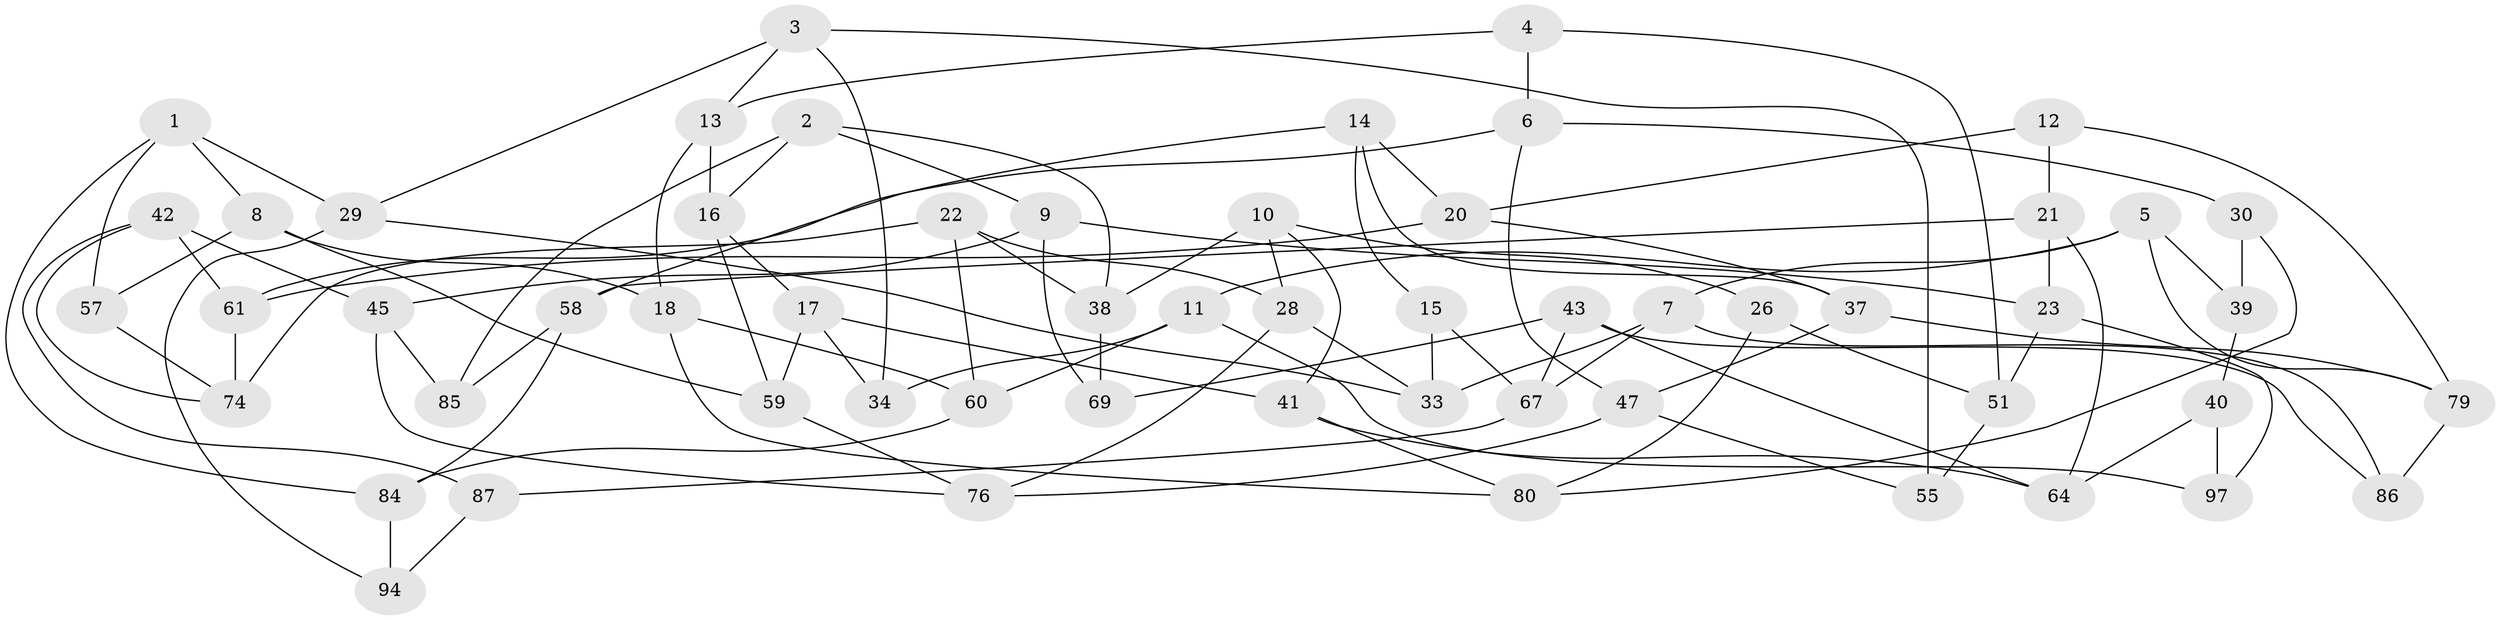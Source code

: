 // original degree distribution, {3: 1.0}
// Generated by graph-tools (version 1.1) at 2025/39/02/21/25 10:39:00]
// undirected, 57 vertices, 106 edges
graph export_dot {
graph [start="1"]
  node [color=gray90,style=filled];
  1 [super="+25"];
  2 [super="+81"];
  3 [super="+31"];
  4;
  5 [super="+89"];
  6 [super="+35"];
  7 [super="+36"];
  8 [super="+44"];
  9 [super="+63"];
  10 [super="+24"];
  11 [super="+54"];
  12;
  13 [super="+19"];
  14 [super="+32"];
  15;
  16 [super="+90"];
  17 [super="+75"];
  18 [super="+27"];
  20 [super="+52"];
  21 [super="+49"];
  22 [super="+48"];
  23 [super="+56"];
  26;
  28 [super="+91"];
  29 [super="+100"];
  30;
  33 [super="+65"];
  34;
  37 [super="+50"];
  38 [super="+46"];
  39 [super="+77"];
  40 [super="+53"];
  41 [super="+68"];
  42 [super="+98"];
  43 [super="+70"];
  45 [super="+73"];
  47 [super="+71"];
  51 [super="+82"];
  55;
  57;
  58 [super="+96"];
  59 [super="+62"];
  60 [super="+92"];
  61 [super="+72"];
  64 [super="+66"];
  67 [super="+93"];
  69;
  74 [super="+88"];
  76 [super="+78"];
  79 [super="+95"];
  80 [super="+83"];
  84 [super="+99"];
  85;
  86;
  87;
  94;
  97;
  1 -- 8;
  1 -- 29;
  1 -- 57;
  1 -- 84;
  2 -- 16;
  2 -- 85;
  2 -- 38;
  2 -- 9;
  3 -- 34;
  3 -- 13;
  3 -- 29;
  3 -- 55;
  4 -- 51;
  4 -- 6;
  4 -- 13;
  5 -- 79;
  5 -- 7;
  5 -- 11;
  5 -- 39;
  6 -- 30;
  6 -- 61;
  6 -- 47;
  7 -- 67;
  7 -- 86;
  7 -- 33;
  8 -- 18;
  8 -- 57;
  8 -- 59;
  9 -- 69;
  9 -- 23;
  9 -- 45;
  10 -- 38;
  10 -- 26;
  10 -- 41;
  10 -- 28;
  11 -- 97;
  11 -- 34;
  11 -- 60;
  12 -- 79;
  12 -- 21;
  12 -- 20;
  13 -- 18;
  13 -- 16;
  14 -- 15;
  14 -- 37;
  14 -- 20;
  14 -- 58;
  15 -- 33;
  15 -- 67;
  16 -- 17;
  16 -- 59;
  17 -- 34;
  17 -- 59;
  17 -- 41;
  18 -- 80;
  18 -- 60;
  20 -- 37;
  20 -- 61;
  21 -- 58;
  21 -- 23;
  21 -- 64;
  22 -- 74;
  22 -- 28;
  22 -- 38;
  22 -- 60;
  23 -- 51;
  23 -- 97;
  26 -- 51;
  26 -- 80;
  28 -- 76;
  28 -- 33;
  29 -- 33;
  29 -- 94;
  30 -- 39;
  30 -- 80;
  37 -- 47;
  37 -- 79;
  38 -- 69;
  39 -- 40 [weight=2];
  40 -- 97;
  40 -- 64;
  41 -- 64;
  41 -- 80;
  42 -- 74;
  42 -- 61;
  42 -- 45;
  42 -- 87;
  43 -- 69;
  43 -- 86;
  43 -- 67;
  43 -- 64;
  45 -- 76;
  45 -- 85;
  47 -- 76;
  47 -- 55;
  51 -- 55;
  57 -- 74;
  58 -- 85;
  58 -- 84;
  59 -- 76;
  60 -- 84;
  61 -- 74;
  67 -- 87;
  79 -- 86;
  84 -- 94;
  87 -- 94;
}
